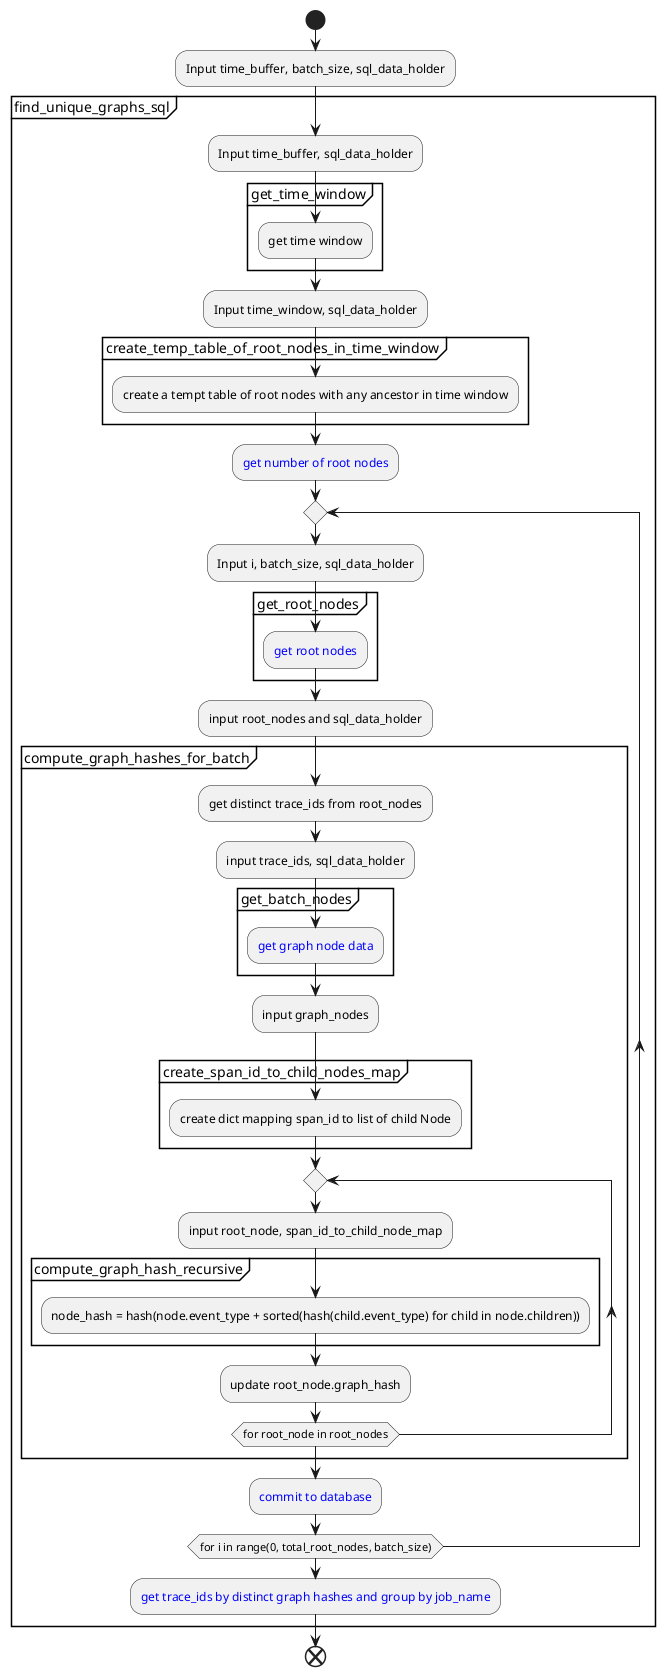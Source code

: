 @startuml
    start
    :Input time_buffer, batch_size, sql_data_holder;
    partition "find_unique_graphs_sql" {
    :Input time_buffer, sql_data_holder;
    partition "get_time_window" {
        :get time window;
    }
    :Input time_window, sql_data_holder;
    partition "create_temp_table_of_root_nodes_in_time_window" {
        :create a tempt table of root nodes with any ancestor in time window;
    }
        :<color:Blue>get number of root nodes;
        repeat
        :Input i, batch_size, sql_data_holder;
        partition "get_root_nodes" {
        :<color:Blue>get root nodes;
        }
        :input root_nodes and sql_data_holder;
            partition "compute_graph_hashes_for_batch" {
                :get distinct trace_ids from root_nodes;
                :input trace_ids, sql_data_holder;
                partition "get_batch_nodes" {
                    :<color:Blue>get graph node data;
                }
                :input graph_nodes;
                partition "create_span_id_to_child_nodes_map" {
                    :create dict mapping span_id to list of child Node;
                }
            repeat
            :input root_node, span_id_to_child_node_map;
            partition "compute_graph_hash_recursive" {
                :node_hash = hash(node.event_type + sorted(hash(child.event_type) for child in node.children));
            }
            :update root_node.graph_hash;
            repeat while(for root_node in root_nodes)
            }
            :<color:Blue>commit to database;
        repeat while (for i in range(0, total_root_nodes, batch_size))
        :<color:Blue>get trace_ids by distinct graph hashes and group by job_name;
    }
    end
@enduml

